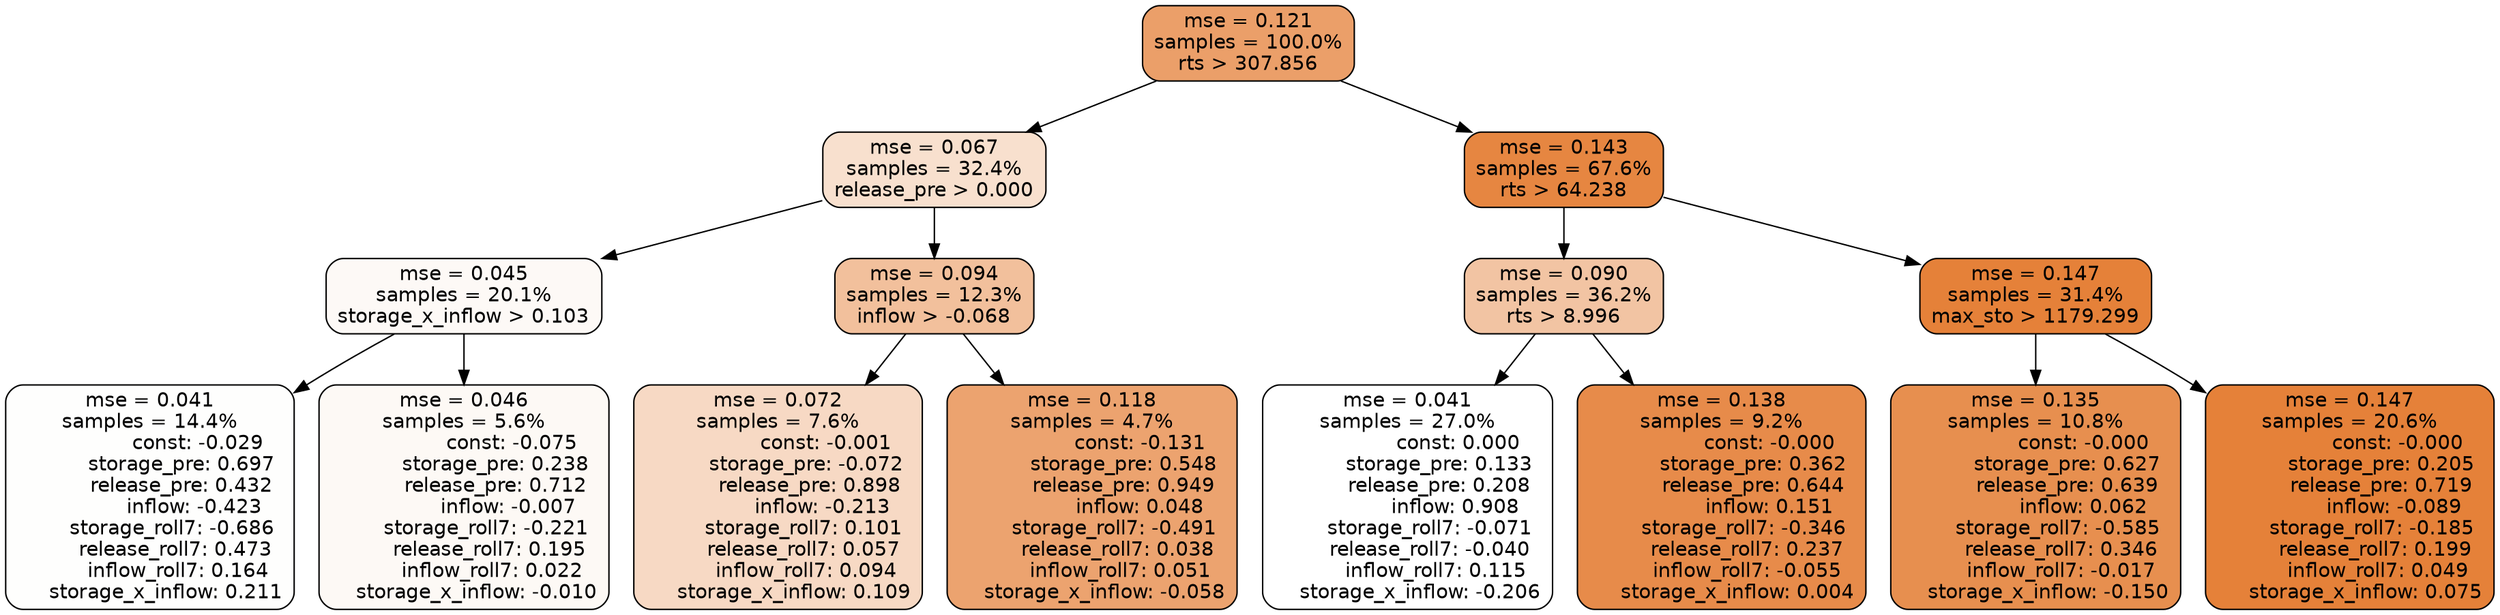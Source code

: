 digraph tree {
node [shape=rectangle, style="filled, rounded", color="black", fontname=helvetica] ;
edge [fontname=helvetica] ;
	"0" [label="mse = 0.121
samples = 100.0%
rts > 307.856", fillcolor="#eb9f69"]
	"8" [label="mse = 0.067
samples = 32.4%
release_pre > 0.000", fillcolor="#f8e0ce"]
	"1" [label="mse = 0.143
samples = 67.6%
rts > 64.238", fillcolor="#e68641"]
	"9" [label="mse = 0.045
samples = 20.1%
storage_x_inflow > 0.103", fillcolor="#fdf9f6"]
	"12" [label="mse = 0.094
samples = 12.3%
inflow > -0.068", fillcolor="#f2c09c"]
	"2" [label="mse = 0.090
samples = 36.2%
rts > 8.996", fillcolor="#f2c4a3"]
	"5" [label="mse = 0.147
samples = 31.4%
max_sto > 1179.299", fillcolor="#e58139"]
	"10" [label="mse = 0.041
samples = 14.4%
               const: -0.029
          storage_pre: 0.697
          release_pre: 0.432
              inflow: -0.423
       storage_roll7: -0.686
        release_roll7: 0.473
         inflow_roll7: 0.164
     storage_x_inflow: 0.211", fillcolor="#fefefd"]
	"11" [label="mse = 0.046
samples = 5.6%
               const: -0.075
          storage_pre: 0.238
          release_pre: 0.712
              inflow: -0.007
       storage_roll7: -0.221
        release_roll7: 0.195
         inflow_roll7: 0.022
    storage_x_inflow: -0.010", fillcolor="#fdf9f5"]
	"13" [label="mse = 0.072
samples = 7.6%
               const: -0.001
         storage_pre: -0.072
          release_pre: 0.898
              inflow: -0.213
        storage_roll7: 0.101
        release_roll7: 0.057
         inflow_roll7: 0.094
     storage_x_inflow: 0.109", fillcolor="#f7d9c4"]
	"14" [label="mse = 0.118
samples = 4.7%
               const: -0.131
          storage_pre: 0.548
          release_pre: 0.949
               inflow: 0.048
       storage_roll7: -0.491
        release_roll7: 0.038
         inflow_roll7: 0.051
    storage_x_inflow: -0.058", fillcolor="#eca36f"]
	"3" [label="mse = 0.041
samples = 27.0%
                const: 0.000
          storage_pre: 0.133
          release_pre: 0.208
               inflow: 0.908
       storage_roll7: -0.071
       release_roll7: -0.040
         inflow_roll7: 0.115
    storage_x_inflow: -0.206", fillcolor="#ffffff"]
	"4" [label="mse = 0.138
samples = 9.2%
               const: -0.000
          storage_pre: 0.362
          release_pre: 0.644
               inflow: 0.151
       storage_roll7: -0.346
        release_roll7: 0.237
        inflow_roll7: -0.055
     storage_x_inflow: 0.004", fillcolor="#e78b4a"]
	"7" [label="mse = 0.135
samples = 10.8%
               const: -0.000
          storage_pre: 0.627
          release_pre: 0.639
               inflow: 0.062
       storage_roll7: -0.585
        release_roll7: 0.346
        inflow_roll7: -0.017
    storage_x_inflow: -0.150", fillcolor="#e78f4f"]
	"6" [label="mse = 0.147
samples = 20.6%
               const: -0.000
          storage_pre: 0.205
          release_pre: 0.719
              inflow: -0.089
       storage_roll7: -0.185
        release_roll7: 0.199
         inflow_roll7: 0.049
     storage_x_inflow: 0.075", fillcolor="#e58139"]

	"0" -> "1"
	"0" -> "8"
	"8" -> "9"
	"8" -> "12"
	"1" -> "2"
	"1" -> "5"
	"9" -> "10"
	"9" -> "11"
	"12" -> "13"
	"12" -> "14"
	"2" -> "3"
	"2" -> "4"
	"5" -> "6"
	"5" -> "7"
}